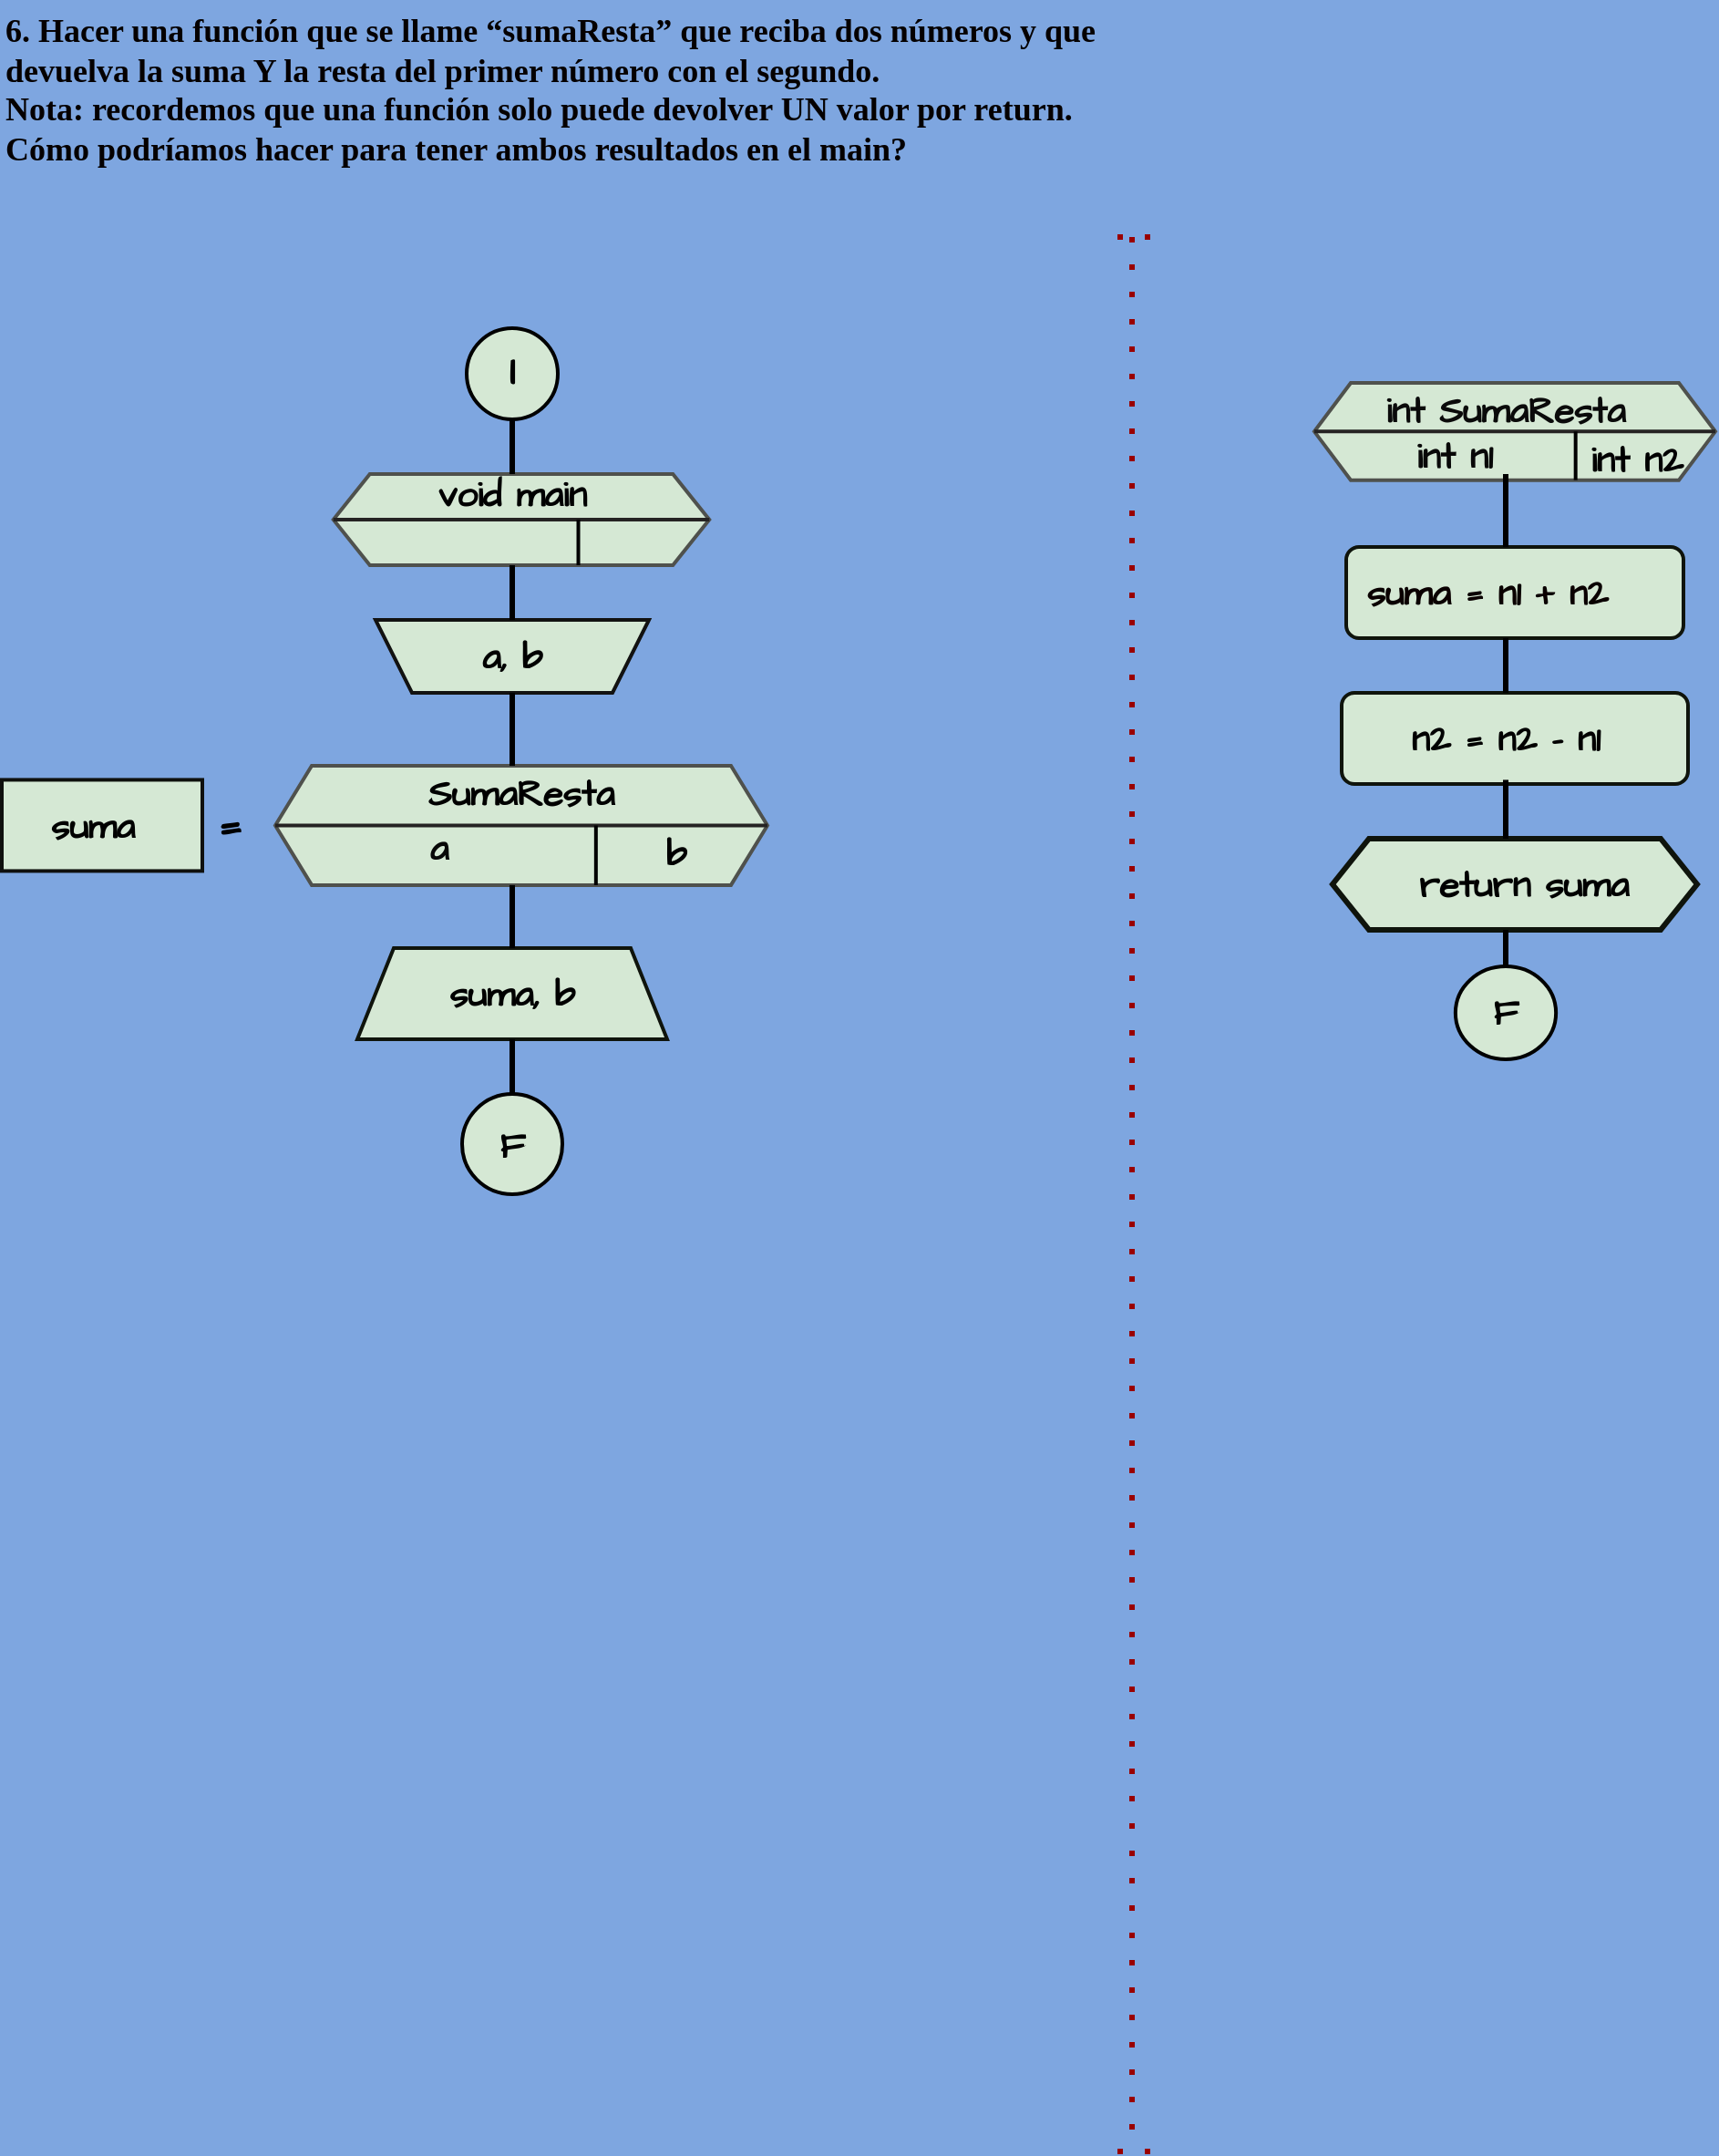 <mxfile version="23.0.2" type="device">
  <diagram name="Página-1" id="SSiwArNgwb-8AplUlq2f">
    <mxGraphModel dx="2247" dy="830" grid="1" gridSize="10" guides="1" tooltips="1" connect="1" arrows="1" fold="1" page="1" pageScale="1" pageWidth="827" pageHeight="1169" background="#7EA6E0" math="0" shadow="0">
      <root>
        <mxCell id="0" />
        <mxCell id="1" parent="0" />
        <mxCell id="XSDj66iokUBeNGo2-PE7-1" value="6. Hacer una función que se llame “sumaResta” que reciba dos números y que&#xa;devuelva la suma Y la resta del primer número con el segundo.&#xa;Nota: recordemos que una función solo puede devolver UN valor por return.&#xa;Cómo podríamos hacer para tener ambos resultados en el main?" style="text;whiteSpace=wrap;html=1;fontSize=18;fontFamily=Comic Sans MS;fontStyle=1;fontColor=#050000;" vertex="1" parent="1">
          <mxGeometry width="750" height="110" as="geometry" />
        </mxCell>
        <mxCell id="XSDj66iokUBeNGo2-PE7-14" value="" style="shape=crossbar;whiteSpace=wrap;html=1;rounded=1;direction=south;hachureGap=4;fontFamily=Architects Daughter;fontSource=https%3A%2F%2Ffonts.googleapis.com%2Fcss%3Ffamily%3DArchitects%2BDaughter;fontSize=20;dashed=1;dashPattern=1 4;strokeColor=#990000;strokeWidth=3;" vertex="1" parent="1">
          <mxGeometry x="610" y="130" width="20" height="1050" as="geometry" />
        </mxCell>
        <mxCell id="XSDj66iokUBeNGo2-PE7-53" value="" style="group;aspect=fixed;" vertex="1" connectable="0" parent="1">
          <mxGeometry x="700" y="210" width="240" height="371" as="geometry" />
        </mxCell>
        <mxCell id="XSDj66iokUBeNGo2-PE7-10" value="" style="group;aspect=fixed;" vertex="1" connectable="0" parent="XSDj66iokUBeNGo2-PE7-53">
          <mxGeometry x="20" width="220" height="56.66" as="geometry" />
        </mxCell>
        <mxCell id="XSDj66iokUBeNGo2-PE7-11" value="" style="shape=hexagon;perimeter=hexagonPerimeter2;whiteSpace=wrap;html=1;fixedSize=1;rounded=0;labelBackgroundColor=none;strokeColor=#4f514d;strokeWidth=2;align=center;verticalAlign=middle;fontFamily=Helvetica;fontSize=12;fillColor=#d5e8d4;aspect=fixed;" vertex="1" parent="XSDj66iokUBeNGo2-PE7-10">
          <mxGeometry width="219.982" height="53.329" as="geometry" />
        </mxCell>
        <mxCell id="XSDj66iokUBeNGo2-PE7-12" value="" style="line;strokeWidth=2;html=1;rounded=0;labelBackgroundColor=none;align=center;verticalAlign=middle;fontFamily=Helvetica;fontSize=12;strokeColor=#252323;aspect=fixed;" vertex="1" parent="XSDj66iokUBeNGo2-PE7-10">
          <mxGeometry y="19.999" width="219.982" height="13.332" as="geometry" />
        </mxCell>
        <mxCell id="XSDj66iokUBeNGo2-PE7-13" value="" style="line;strokeWidth=2;direction=south;html=1;rounded=0;labelBackgroundColor=none;strokeColor=#000000;align=center;verticalAlign=middle;fontFamily=Helvetica;fontSize=12;fontColor=default;fillColor=#d5e8d4;aspect=fixed;" vertex="1" parent="XSDj66iokUBeNGo2-PE7-10">
          <mxGeometry x="140.0" y="26.665" width="6.666" height="26.664" as="geometry" />
        </mxCell>
        <mxCell id="XSDj66iokUBeNGo2-PE7-35" value="int SumaResta" style="text;strokeColor=none;align=center;fillColor=none;html=1;verticalAlign=middle;whiteSpace=wrap;rounded=0;fontSize=20;fontFamily=Architects Daughter;fontStyle=1;fontColor=#0a0a0a;" vertex="1" parent="XSDj66iokUBeNGo2-PE7-10">
          <mxGeometry x="30" width="150" height="30" as="geometry" />
        </mxCell>
        <mxCell id="XSDj66iokUBeNGo2-PE7-36" value="int n1" style="text;strokeColor=none;align=center;fillColor=none;html=1;verticalAlign=middle;whiteSpace=wrap;rounded=0;fontSize=20;fontFamily=Architects Daughter;fontStyle=1;fontColor=#080808;" vertex="1" parent="XSDj66iokUBeNGo2-PE7-10">
          <mxGeometry x="47" y="25" width="60" height="30" as="geometry" />
        </mxCell>
        <mxCell id="XSDj66iokUBeNGo2-PE7-37" value="int n2" style="text;strokeColor=none;align=center;fillColor=none;html=1;verticalAlign=middle;whiteSpace=wrap;rounded=0;fontSize=20;fontFamily=Architects Daughter;fontStyle=1;fontColor=#000000;" vertex="1" parent="XSDj66iokUBeNGo2-PE7-10">
          <mxGeometry x="146.67" y="26.66" width="60" height="30" as="geometry" />
        </mxCell>
        <mxCell id="XSDj66iokUBeNGo2-PE7-19" value="" style="strokeWidth=2;html=1;shape=mxgraph.flowchart.start_2;whiteSpace=wrap;rounded=0;labelBackgroundColor=none;strokeColor=#000000;align=center;verticalAlign=middle;fontFamily=Helvetica;fontSize=12;fontColor=default;fillColor=#d5e8d4;container=1;aspect=fixed;" vertex="1" parent="XSDj66iokUBeNGo2-PE7-53">
          <mxGeometry x="97.43" y="320" width="55.14" height="51" as="geometry" />
        </mxCell>
        <mxCell id="XSDj66iokUBeNGo2-PE7-42" value="F" style="text;strokeColor=none;align=center;fillColor=none;html=1;verticalAlign=middle;whiteSpace=wrap;rounded=0;fontSize=20;fontFamily=Architects Daughter;fontStyle=1;fontColor=#000000;aspect=fixed;" vertex="1" parent="XSDj66iokUBeNGo2-PE7-19">
          <mxGeometry x="3.33" y="10.11" width="48.47" height="29.89" as="geometry" />
        </mxCell>
        <mxCell id="XSDj66iokUBeNGo2-PE7-20" value="" style="rounded=1;whiteSpace=wrap;html=1;absoluteArcSize=1;arcSize=14;strokeWidth=2;labelBackgroundColor=none;strokeColor=#0F140C;align=center;verticalAlign=middle;fontFamily=Helvetica;fontSize=12;fontColor=default;fillColor=#d5e8d4;" vertex="1" parent="XSDj66iokUBeNGo2-PE7-53">
          <mxGeometry x="37.5" y="90" width="185" height="50" as="geometry" />
        </mxCell>
        <mxCell id="XSDj66iokUBeNGo2-PE7-21" value="" style="rounded=1;whiteSpace=wrap;html=1;absoluteArcSize=1;arcSize=14;strokeWidth=2;labelBackgroundColor=none;strokeColor=#0F140C;align=center;verticalAlign=middle;fontFamily=Helvetica;fontSize=12;fontColor=default;fillColor=#d5e8d4;" vertex="1" parent="XSDj66iokUBeNGo2-PE7-53">
          <mxGeometry x="35" y="170" width="190" height="50" as="geometry" />
        </mxCell>
        <mxCell id="XSDj66iokUBeNGo2-PE7-22" value="" style="shape=hexagon;perimeter=hexagonPerimeter2;whiteSpace=wrap;html=1;fixedSize=1;rounded=0;labelBackgroundColor=none;strokeColor=#0F140C;strokeWidth=3;align=center;verticalAlign=middle;fontFamily=Helvetica;fontSize=12;fontColor=default;fillColor=#d5e8d4;" vertex="1" parent="XSDj66iokUBeNGo2-PE7-53">
          <mxGeometry x="30" y="250" width="200" height="50" as="geometry" />
        </mxCell>
        <mxCell id="XSDj66iokUBeNGo2-PE7-38" value="suma = n1 + n2" style="text;strokeColor=none;align=center;fillColor=none;html=1;verticalAlign=middle;whiteSpace=wrap;rounded=0;fontSize=20;fontFamily=Architects Daughter;fontStyle=1;fontColor=#0a0000;" vertex="1" parent="XSDj66iokUBeNGo2-PE7-53">
          <mxGeometry y="90" width="230" height="50" as="geometry" />
        </mxCell>
        <mxCell id="XSDj66iokUBeNGo2-PE7-39" value="n2 = n2 - n1" style="text;strokeColor=none;align=center;fillColor=none;html=1;verticalAlign=middle;whiteSpace=wrap;rounded=0;fontSize=20;fontFamily=Architects Daughter;fontStyle=1;fontColor=#000000;" vertex="1" parent="XSDj66iokUBeNGo2-PE7-53">
          <mxGeometry x="30" y="180" width="190" height="30" as="geometry" />
        </mxCell>
        <mxCell id="XSDj66iokUBeNGo2-PE7-41" value="return suma" style="text;strokeColor=none;align=center;fillColor=none;html=1;verticalAlign=middle;whiteSpace=wrap;rounded=0;fontSize=20;fontFamily=Architects Daughter;fontStyle=1;fontColor=#000000;" vertex="1" parent="XSDj66iokUBeNGo2-PE7-53">
          <mxGeometry x="30" y="260" width="210" height="30" as="geometry" />
        </mxCell>
        <mxCell id="XSDj66iokUBeNGo2-PE7-48" value="" style="line;strokeWidth=3;direction=south;html=1;hachureGap=4;fontFamily=Architects Daughter;fontSource=https://fonts.googleapis.com/css?family=Architects+Daughter;fontSize=20;strokeColor=#000000;" vertex="1" parent="XSDj66iokUBeNGo2-PE7-53">
          <mxGeometry x="120" y="50" width="10" height="40" as="geometry" />
        </mxCell>
        <mxCell id="XSDj66iokUBeNGo2-PE7-49" value="" style="line;strokeWidth=3;direction=south;html=1;hachureGap=4;fontFamily=Architects Daughter;fontSource=https://fonts.googleapis.com/css?family=Architects+Daughter;fontSize=20;strokeColor=#000000;" vertex="1" parent="XSDj66iokUBeNGo2-PE7-53">
          <mxGeometry x="120" y="140" width="10" height="30" as="geometry" />
        </mxCell>
        <mxCell id="XSDj66iokUBeNGo2-PE7-50" value="" style="line;strokeWidth=3;direction=south;html=1;hachureGap=4;fontFamily=Architects Daughter;fontSource=https://fonts.googleapis.com/css?family=Architects+Daughter;fontSize=20;strokeColor=#000000;" vertex="1" parent="XSDj66iokUBeNGo2-PE7-53">
          <mxGeometry x="120" y="217.72" width="10" height="32.28" as="geometry" />
        </mxCell>
        <mxCell id="XSDj66iokUBeNGo2-PE7-51" value="" style="line;strokeWidth=3;direction=south;html=1;hachureGap=4;fontFamily=Architects Daughter;fontSource=https://fonts.googleapis.com/css?family=Architects+Daughter;fontSize=20;strokeColor=#000000;" vertex="1" parent="XSDj66iokUBeNGo2-PE7-53">
          <mxGeometry x="120" y="300" width="10" height="20" as="geometry" />
        </mxCell>
        <mxCell id="XSDj66iokUBeNGo2-PE7-54" value="" style="group;aspect=fixed;" vertex="1" connectable="0" parent="1">
          <mxGeometry y="180" width="420.01" height="475" as="geometry" />
        </mxCell>
        <mxCell id="XSDj66iokUBeNGo2-PE7-2" value="" style="group;aspect=fixed;" vertex="1" connectable="0" parent="XSDj66iokUBeNGo2-PE7-54">
          <mxGeometry x="181.88" y="80" width="206.25" height="50" as="geometry" />
        </mxCell>
        <mxCell id="XSDj66iokUBeNGo2-PE7-3" value="" style="shape=hexagon;perimeter=hexagonPerimeter2;whiteSpace=wrap;html=1;fixedSize=1;rounded=0;labelBackgroundColor=none;strokeColor=#4f514d;strokeWidth=2;align=center;verticalAlign=middle;fontFamily=Helvetica;fontSize=12;fillColor=#d5e8d4;aspect=fixed;" vertex="1" parent="XSDj66iokUBeNGo2-PE7-2">
          <mxGeometry width="206.246" height="49.999" as="geometry" />
        </mxCell>
        <mxCell id="XSDj66iokUBeNGo2-PE7-4" value="" style="line;strokeWidth=2;html=1;rounded=0;labelBackgroundColor=none;align=center;verticalAlign=middle;fontFamily=Helvetica;fontSize=12;strokeColor=#252323;aspect=fixed;" vertex="1" parent="XSDj66iokUBeNGo2-PE7-2">
          <mxGeometry y="18.75" width="206.246" height="12.5" as="geometry" />
        </mxCell>
        <mxCell id="XSDj66iokUBeNGo2-PE7-5" value="" style="line;strokeWidth=2;direction=south;html=1;rounded=0;labelBackgroundColor=none;strokeColor=#000000;align=center;verticalAlign=middle;fontFamily=Helvetica;fontSize=12;fontColor=default;fillColor=#d5e8d4;aspect=fixed;" vertex="1" parent="XSDj66iokUBeNGo2-PE7-2">
          <mxGeometry x="131.25" y="25.0" width="6.25" height="24.999" as="geometry" />
        </mxCell>
        <mxCell id="XSDj66iokUBeNGo2-PE7-27" value="void main" style="text;strokeColor=none;align=center;fillColor=none;html=1;verticalAlign=middle;whiteSpace=wrap;rounded=0;fontSize=20;fontFamily=Architects Daughter;fontStyle=1;fontColor=#000000;" vertex="1" parent="XSDj66iokUBeNGo2-PE7-2">
          <mxGeometry x="38.12" y="-8.75" width="120" height="40" as="geometry" />
        </mxCell>
        <mxCell id="XSDj66iokUBeNGo2-PE7-43" value="" style="line;strokeWidth=3;direction=south;html=1;hachureGap=4;fontFamily=Architects Daughter;fontSource=https%3A%2F%2Ffonts.googleapis.com%2Fcss%3Ffamily%3DArchitects%2BDaughter;fontSize=20;strokeColor=#000000;" vertex="1" parent="XSDj66iokUBeNGo2-PE7-2">
          <mxGeometry x="93.12" y="-30" width="10" height="30" as="geometry" />
        </mxCell>
        <mxCell id="XSDj66iokUBeNGo2-PE7-6" value="" style="group;aspect=fixed;" vertex="1" connectable="0" parent="XSDj66iokUBeNGo2-PE7-54">
          <mxGeometry x="150.01" y="240" width="270" height="65.45" as="geometry" />
        </mxCell>
        <mxCell id="XSDj66iokUBeNGo2-PE7-7" value="" style="shape=hexagon;perimeter=hexagonPerimeter2;whiteSpace=wrap;html=1;fixedSize=1;rounded=0;labelBackgroundColor=none;strokeColor=#4f514d;strokeWidth=2;align=center;verticalAlign=middle;fontFamily=Helvetica;fontSize=12;fillColor=#d5e8d4;aspect=fixed;" vertex="1" parent="XSDj66iokUBeNGo2-PE7-6">
          <mxGeometry width="269.981" height="65.45" as="geometry" />
        </mxCell>
        <mxCell id="XSDj66iokUBeNGo2-PE7-8" value="" style="line;strokeWidth=2;html=1;rounded=0;labelBackgroundColor=none;align=center;verticalAlign=middle;fontFamily=Helvetica;fontSize=12;strokeColor=#252323;aspect=fixed;" vertex="1" parent="XSDj66iokUBeNGo2-PE7-6">
          <mxGeometry y="24.544" width="269.981" height="16.363" as="geometry" />
        </mxCell>
        <mxCell id="XSDj66iokUBeNGo2-PE7-9" value="" style="line;strokeWidth=2;direction=south;html=1;rounded=0;labelBackgroundColor=none;strokeColor=#000000;align=center;verticalAlign=middle;fontFamily=Helvetica;fontSize=12;fontColor=default;fillColor=#d5e8d4;aspect=fixed;" vertex="1" parent="XSDj66iokUBeNGo2-PE7-6">
          <mxGeometry x="171.818" y="32.725" width="8.181" height="32.725" as="geometry" />
        </mxCell>
        <mxCell id="XSDj66iokUBeNGo2-PE7-29" value="SumaResta" style="text;strokeColor=none;align=center;fillColor=none;html=1;verticalAlign=middle;whiteSpace=wrap;rounded=0;fontSize=20;fontFamily=Architects Daughter;fontStyle=1;fontColor=#000000;" vertex="1" parent="XSDj66iokUBeNGo2-PE7-6">
          <mxGeometry x="69.99" width="130" height="30" as="geometry" />
        </mxCell>
        <mxCell id="XSDj66iokUBeNGo2-PE7-31" value="a" style="text;strokeColor=none;align=center;fillColor=none;html=1;verticalAlign=middle;whiteSpace=wrap;rounded=0;fontSize=20;fontFamily=Architects Daughter;fontStyle=1;fontColor=#080808;" vertex="1" parent="XSDj66iokUBeNGo2-PE7-6">
          <mxGeometry x="59.99" y="30" width="60" height="30" as="geometry" />
        </mxCell>
        <mxCell id="XSDj66iokUBeNGo2-PE7-32" value="b" style="text;strokeColor=none;align=center;fillColor=none;html=1;verticalAlign=middle;whiteSpace=wrap;rounded=0;fontSize=20;fontFamily=Architects Daughter;fontColor=#000000;fontStyle=1" vertex="1" parent="XSDj66iokUBeNGo2-PE7-6">
          <mxGeometry x="189.99" y="32.72" width="60" height="30" as="geometry" />
        </mxCell>
        <mxCell id="XSDj66iokUBeNGo2-PE7-15" value="" style="shape=trapezoid;perimeter=trapezoidPerimeter;whiteSpace=wrap;html=1;fixedSize=1;rounded=0;labelBackgroundColor=none;strokeColor=#0F140C;strokeWidth=2;align=center;verticalAlign=middle;fontFamily=Helvetica;fontSize=12;fontColor=default;fillColor=#d5e8d4;" vertex="1" parent="XSDj66iokUBeNGo2-PE7-54">
          <mxGeometry x="195" y="340" width="170" height="50" as="geometry" />
        </mxCell>
        <mxCell id="XSDj66iokUBeNGo2-PE7-16" value="" style="shape=trapezoid;perimeter=trapezoidPerimeter;whiteSpace=wrap;html=1;fixedSize=1;rounded=0;labelBackgroundColor=none;strokeColor=#121211;strokeWidth=2;align=center;verticalAlign=middle;fontFamily=Helvetica;fontSize=12;fontColor=default;fillColor=#d5e8d4;direction=west;container=1;" vertex="1" parent="XSDj66iokUBeNGo2-PE7-54">
          <mxGeometry x="205" y="160" width="150" height="40" as="geometry">
            <mxRectangle x="-1020" y="-650" width="50" height="40" as="alternateBounds" />
          </mxGeometry>
        </mxCell>
        <mxCell id="XSDj66iokUBeNGo2-PE7-28" value="a, b" style="text;strokeColor=none;align=center;fillColor=none;html=1;verticalAlign=middle;whiteSpace=wrap;rounded=0;fontSize=20;fontFamily=Architects Daughter;fontStyle=1;fontColor=#000000;" vertex="1" parent="XSDj66iokUBeNGo2-PE7-16">
          <mxGeometry x="5" width="140" height="40" as="geometry" />
        </mxCell>
        <mxCell id="XSDj66iokUBeNGo2-PE7-17" value="" style="strokeWidth=2;html=1;shape=mxgraph.flowchart.start_2;whiteSpace=wrap;rounded=0;labelBackgroundColor=none;strokeColor=#000000;align=center;verticalAlign=middle;fontFamily=Helvetica;fontSize=12;fontColor=default;fillColor=#d5e8d4;" vertex="1" parent="XSDj66iokUBeNGo2-PE7-54">
          <mxGeometry x="255" width="50" height="50" as="geometry" />
        </mxCell>
        <mxCell id="XSDj66iokUBeNGo2-PE7-18" value="" style="strokeWidth=2;html=1;shape=mxgraph.flowchart.start_2;whiteSpace=wrap;rounded=0;labelBackgroundColor=none;strokeColor=#000000;align=center;verticalAlign=middle;fontFamily=Helvetica;fontSize=12;fontColor=default;fillColor=#d5e8d4;" vertex="1" parent="XSDj66iokUBeNGo2-PE7-54">
          <mxGeometry x="252.5" y="420" width="55" height="55" as="geometry" />
        </mxCell>
        <mxCell id="XSDj66iokUBeNGo2-PE7-23" value="=" style="text;strokeColor=none;align=center;fillColor=none;html=1;verticalAlign=middle;whiteSpace=wrap;rounded=0;fontSize=26;fontFamily=Architects Daughter;fontStyle=1;fontColor=#000000;" vertex="1" parent="XSDj66iokUBeNGo2-PE7-54">
          <mxGeometry x="90" y="247.72" width="69.99" height="50" as="geometry" />
        </mxCell>
        <mxCell id="XSDj66iokUBeNGo2-PE7-24" value="" style="rounded=0;whiteSpace=wrap;html=1;labelBackgroundColor=none;strokeColor=#0f100e;strokeWidth=2;align=center;verticalAlign=middle;fontFamily=Helvetica;fontSize=12;fontColor=default;fillColor=#d5e8d4;" vertex="1" parent="XSDj66iokUBeNGo2-PE7-54">
          <mxGeometry y="247.72" width="110" height="50" as="geometry" />
        </mxCell>
        <mxCell id="XSDj66iokUBeNGo2-PE7-26" value="I" style="text;strokeColor=none;align=center;fillColor=none;html=1;verticalAlign=middle;whiteSpace=wrap;rounded=0;fontSize=22;fontFamily=Architects Daughter;fontStyle=1;fontColor=#000000;" vertex="1" parent="XSDj66iokUBeNGo2-PE7-54">
          <mxGeometry x="250" y="10" width="60" height="30" as="geometry" />
        </mxCell>
        <mxCell id="XSDj66iokUBeNGo2-PE7-30" value="suma" style="text;strokeColor=none;align=center;fillColor=none;html=1;verticalAlign=middle;whiteSpace=wrap;rounded=0;fontSize=20;fontFamily=Architects Daughter;fontStyle=1;fontColor=#000000;" vertex="1" parent="XSDj66iokUBeNGo2-PE7-54">
          <mxGeometry x="20" y="257.72" width="60" height="30" as="geometry" />
        </mxCell>
        <mxCell id="XSDj66iokUBeNGo2-PE7-33" value="suma, b" style="text;strokeColor=none;align=center;fillColor=none;html=1;verticalAlign=middle;whiteSpace=wrap;rounded=0;fontSize=20;fontFamily=Architects Daughter;fontStyle=1;fontColor=#000000;" vertex="1" parent="XSDj66iokUBeNGo2-PE7-54">
          <mxGeometry x="210" y="340" width="140" height="50" as="geometry" />
        </mxCell>
        <mxCell id="XSDj66iokUBeNGo2-PE7-34" value="F" style="text;strokeColor=none;align=center;fillColor=none;html=1;verticalAlign=middle;whiteSpace=wrap;rounded=0;fontSize=20;fontFamily=Architects Daughter;fontStyle=1;fontColor=#000000;" vertex="1" parent="XSDj66iokUBeNGo2-PE7-54">
          <mxGeometry x="250" y="432.5" width="60" height="30" as="geometry" />
        </mxCell>
        <mxCell id="XSDj66iokUBeNGo2-PE7-44" value="" style="line;strokeWidth=3;direction=south;html=1;hachureGap=4;fontFamily=Architects Daughter;fontSource=https://fonts.googleapis.com/css?family=Architects+Daughter;fontSize=20;strokeColor=#000000;" vertex="1" parent="XSDj66iokUBeNGo2-PE7-54">
          <mxGeometry x="275" y="130" width="10" height="30" as="geometry" />
        </mxCell>
        <mxCell id="XSDj66iokUBeNGo2-PE7-45" value="" style="line;strokeWidth=3;direction=south;html=1;hachureGap=4;fontFamily=Architects Daughter;fontSource=https://fonts.googleapis.com/css?family=Architects+Daughter;fontSize=20;strokeColor=#000000;" vertex="1" parent="XSDj66iokUBeNGo2-PE7-54">
          <mxGeometry x="275" y="200" width="10" height="40" as="geometry" />
        </mxCell>
        <mxCell id="XSDj66iokUBeNGo2-PE7-46" value="" style="line;strokeWidth=3;direction=south;html=1;hachureGap=4;fontFamily=Architects Daughter;fontSource=https://fonts.googleapis.com/css?family=Architects+Daughter;fontSize=20;strokeColor=#000000;" vertex="1" parent="XSDj66iokUBeNGo2-PE7-54">
          <mxGeometry x="275" y="305.45" width="10" height="34.55" as="geometry" />
        </mxCell>
        <mxCell id="XSDj66iokUBeNGo2-PE7-47" value="" style="line;strokeWidth=3;direction=south;html=1;hachureGap=4;fontFamily=Architects Daughter;fontSource=https://fonts.googleapis.com/css?family=Architects+Daughter;fontSize=20;strokeColor=#000000;" vertex="1" parent="XSDj66iokUBeNGo2-PE7-54">
          <mxGeometry x="275" y="390" width="10" height="30" as="geometry" />
        </mxCell>
      </root>
    </mxGraphModel>
  </diagram>
</mxfile>

